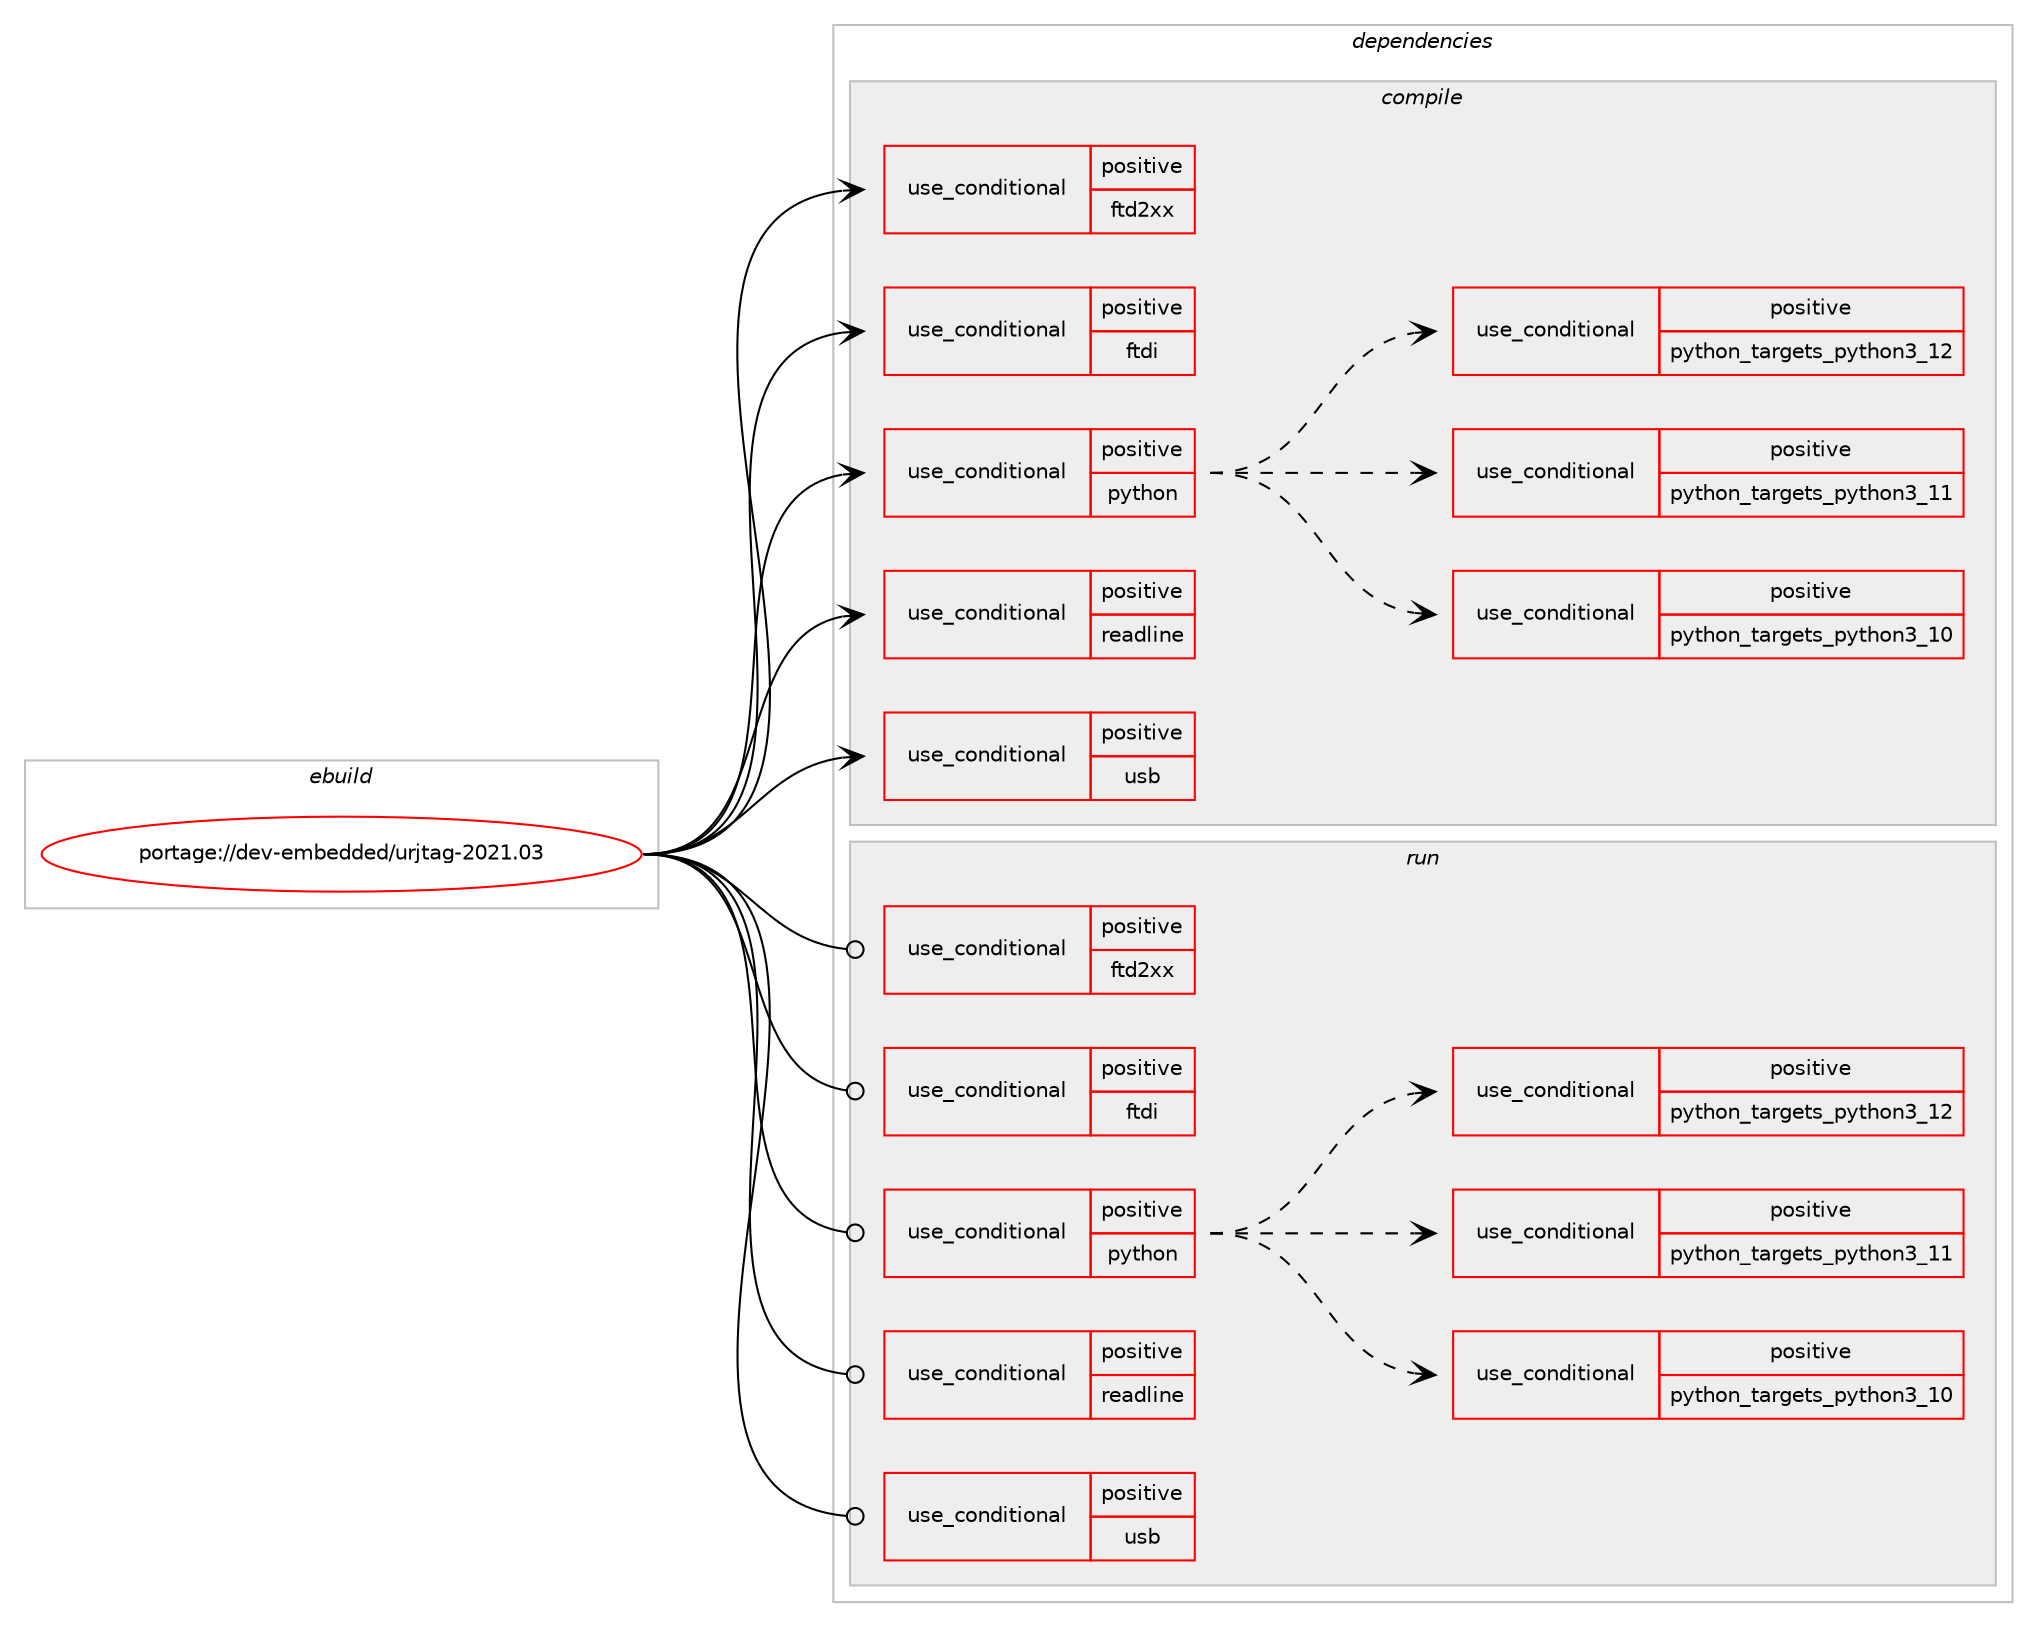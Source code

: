 digraph prolog {

# *************
# Graph options
# *************

newrank=true;
concentrate=true;
compound=true;
graph [rankdir=LR,fontname=Helvetica,fontsize=10,ranksep=1.5];#, ranksep=2.5, nodesep=0.2];
edge  [arrowhead=vee];
node  [fontname=Helvetica,fontsize=10];

# **********
# The ebuild
# **********

subgraph cluster_leftcol {
color=gray;
rank=same;
label=<<i>ebuild</i>>;
id [label="portage://dev-embedded/urjtag-2021.03", color=red, width=4, href="../dev-embedded/urjtag-2021.03.svg"];
}

# ****************
# The dependencies
# ****************

subgraph cluster_midcol {
color=gray;
label=<<i>dependencies</i>>;
subgraph cluster_compile {
fillcolor="#eeeeee";
style=filled;
label=<<i>compile</i>>;
subgraph cond18968 {
dependency33369 [label=<<TABLE BORDER="0" CELLBORDER="1" CELLSPACING="0" CELLPADDING="4"><TR><TD ROWSPAN="3" CELLPADDING="10">use_conditional</TD></TR><TR><TD>positive</TD></TR><TR><TD>ftd2xx</TD></TR></TABLE>>, shape=none, color=red];
# *** BEGIN UNKNOWN DEPENDENCY TYPE (TODO) ***
# dependency33369 -> package_dependency(portage://dev-embedded/urjtag-2021.03,install,no,dev-embedded,libftd2xx,none,[,,],[],[])
# *** END UNKNOWN DEPENDENCY TYPE (TODO) ***

}
id:e -> dependency33369:w [weight=20,style="solid",arrowhead="vee"];
subgraph cond18969 {
dependency33370 [label=<<TABLE BORDER="0" CELLBORDER="1" CELLSPACING="0" CELLPADDING="4"><TR><TD ROWSPAN="3" CELLPADDING="10">use_conditional</TD></TR><TR><TD>positive</TD></TR><TR><TD>ftdi</TD></TR></TABLE>>, shape=none, color=red];
# *** BEGIN UNKNOWN DEPENDENCY TYPE (TODO) ***
# dependency33370 -> package_dependency(portage://dev-embedded/urjtag-2021.03,install,no,dev-embedded,libftdi,none,[,,],[slot(1)],[])
# *** END UNKNOWN DEPENDENCY TYPE (TODO) ***

}
id:e -> dependency33370:w [weight=20,style="solid",arrowhead="vee"];
subgraph cond18970 {
dependency33371 [label=<<TABLE BORDER="0" CELLBORDER="1" CELLSPACING="0" CELLPADDING="4"><TR><TD ROWSPAN="3" CELLPADDING="10">use_conditional</TD></TR><TR><TD>positive</TD></TR><TR><TD>python</TD></TR></TABLE>>, shape=none, color=red];
subgraph cond18971 {
dependency33372 [label=<<TABLE BORDER="0" CELLBORDER="1" CELLSPACING="0" CELLPADDING="4"><TR><TD ROWSPAN="3" CELLPADDING="10">use_conditional</TD></TR><TR><TD>positive</TD></TR><TR><TD>python_targets_python3_10</TD></TR></TABLE>>, shape=none, color=red];
# *** BEGIN UNKNOWN DEPENDENCY TYPE (TODO) ***
# dependency33372 -> package_dependency(portage://dev-embedded/urjtag-2021.03,install,no,dev-lang,python,none,[,,],[slot(3.10)],[])
# *** END UNKNOWN DEPENDENCY TYPE (TODO) ***

}
dependency33371:e -> dependency33372:w [weight=20,style="dashed",arrowhead="vee"];
subgraph cond18972 {
dependency33373 [label=<<TABLE BORDER="0" CELLBORDER="1" CELLSPACING="0" CELLPADDING="4"><TR><TD ROWSPAN="3" CELLPADDING="10">use_conditional</TD></TR><TR><TD>positive</TD></TR><TR><TD>python_targets_python3_11</TD></TR></TABLE>>, shape=none, color=red];
# *** BEGIN UNKNOWN DEPENDENCY TYPE (TODO) ***
# dependency33373 -> package_dependency(portage://dev-embedded/urjtag-2021.03,install,no,dev-lang,python,none,[,,],[slot(3.11)],[])
# *** END UNKNOWN DEPENDENCY TYPE (TODO) ***

}
dependency33371:e -> dependency33373:w [weight=20,style="dashed",arrowhead="vee"];
subgraph cond18973 {
dependency33374 [label=<<TABLE BORDER="0" CELLBORDER="1" CELLSPACING="0" CELLPADDING="4"><TR><TD ROWSPAN="3" CELLPADDING="10">use_conditional</TD></TR><TR><TD>positive</TD></TR><TR><TD>python_targets_python3_12</TD></TR></TABLE>>, shape=none, color=red];
# *** BEGIN UNKNOWN DEPENDENCY TYPE (TODO) ***
# dependency33374 -> package_dependency(portage://dev-embedded/urjtag-2021.03,install,no,dev-lang,python,none,[,,],[slot(3.12)],[])
# *** END UNKNOWN DEPENDENCY TYPE (TODO) ***

}
dependency33371:e -> dependency33374:w [weight=20,style="dashed",arrowhead="vee"];
}
id:e -> dependency33371:w [weight=20,style="solid",arrowhead="vee"];
subgraph cond18974 {
dependency33375 [label=<<TABLE BORDER="0" CELLBORDER="1" CELLSPACING="0" CELLPADDING="4"><TR><TD ROWSPAN="3" CELLPADDING="10">use_conditional</TD></TR><TR><TD>positive</TD></TR><TR><TD>readline</TD></TR></TABLE>>, shape=none, color=red];
# *** BEGIN UNKNOWN DEPENDENCY TYPE (TODO) ***
# dependency33375 -> package_dependency(portage://dev-embedded/urjtag-2021.03,install,no,sys-libs,readline,none,[,,],any_same_slot,[])
# *** END UNKNOWN DEPENDENCY TYPE (TODO) ***

}
id:e -> dependency33375:w [weight=20,style="solid",arrowhead="vee"];
subgraph cond18975 {
dependency33376 [label=<<TABLE BORDER="0" CELLBORDER="1" CELLSPACING="0" CELLPADDING="4"><TR><TD ROWSPAN="3" CELLPADDING="10">use_conditional</TD></TR><TR><TD>positive</TD></TR><TR><TD>usb</TD></TR></TABLE>>, shape=none, color=red];
# *** BEGIN UNKNOWN DEPENDENCY TYPE (TODO) ***
# dependency33376 -> package_dependency(portage://dev-embedded/urjtag-2021.03,install,no,virtual,libusb,none,[,,],[slot(1)],[])
# *** END UNKNOWN DEPENDENCY TYPE (TODO) ***

}
id:e -> dependency33376:w [weight=20,style="solid",arrowhead="vee"];
}
subgraph cluster_compileandrun {
fillcolor="#eeeeee";
style=filled;
label=<<i>compile and run</i>>;
}
subgraph cluster_run {
fillcolor="#eeeeee";
style=filled;
label=<<i>run</i>>;
subgraph cond18976 {
dependency33377 [label=<<TABLE BORDER="0" CELLBORDER="1" CELLSPACING="0" CELLPADDING="4"><TR><TD ROWSPAN="3" CELLPADDING="10">use_conditional</TD></TR><TR><TD>positive</TD></TR><TR><TD>ftd2xx</TD></TR></TABLE>>, shape=none, color=red];
# *** BEGIN UNKNOWN DEPENDENCY TYPE (TODO) ***
# dependency33377 -> package_dependency(portage://dev-embedded/urjtag-2021.03,run,no,dev-embedded,libftd2xx,none,[,,],[],[])
# *** END UNKNOWN DEPENDENCY TYPE (TODO) ***

}
id:e -> dependency33377:w [weight=20,style="solid",arrowhead="odot"];
subgraph cond18977 {
dependency33378 [label=<<TABLE BORDER="0" CELLBORDER="1" CELLSPACING="0" CELLPADDING="4"><TR><TD ROWSPAN="3" CELLPADDING="10">use_conditional</TD></TR><TR><TD>positive</TD></TR><TR><TD>ftdi</TD></TR></TABLE>>, shape=none, color=red];
# *** BEGIN UNKNOWN DEPENDENCY TYPE (TODO) ***
# dependency33378 -> package_dependency(portage://dev-embedded/urjtag-2021.03,run,no,dev-embedded,libftdi,none,[,,],[slot(1)],[])
# *** END UNKNOWN DEPENDENCY TYPE (TODO) ***

}
id:e -> dependency33378:w [weight=20,style="solid",arrowhead="odot"];
subgraph cond18978 {
dependency33379 [label=<<TABLE BORDER="0" CELLBORDER="1" CELLSPACING="0" CELLPADDING="4"><TR><TD ROWSPAN="3" CELLPADDING="10">use_conditional</TD></TR><TR><TD>positive</TD></TR><TR><TD>python</TD></TR></TABLE>>, shape=none, color=red];
subgraph cond18979 {
dependency33380 [label=<<TABLE BORDER="0" CELLBORDER="1" CELLSPACING="0" CELLPADDING="4"><TR><TD ROWSPAN="3" CELLPADDING="10">use_conditional</TD></TR><TR><TD>positive</TD></TR><TR><TD>python_targets_python3_10</TD></TR></TABLE>>, shape=none, color=red];
# *** BEGIN UNKNOWN DEPENDENCY TYPE (TODO) ***
# dependency33380 -> package_dependency(portage://dev-embedded/urjtag-2021.03,run,no,dev-lang,python,none,[,,],[slot(3.10)],[])
# *** END UNKNOWN DEPENDENCY TYPE (TODO) ***

}
dependency33379:e -> dependency33380:w [weight=20,style="dashed",arrowhead="vee"];
subgraph cond18980 {
dependency33381 [label=<<TABLE BORDER="0" CELLBORDER="1" CELLSPACING="0" CELLPADDING="4"><TR><TD ROWSPAN="3" CELLPADDING="10">use_conditional</TD></TR><TR><TD>positive</TD></TR><TR><TD>python_targets_python3_11</TD></TR></TABLE>>, shape=none, color=red];
# *** BEGIN UNKNOWN DEPENDENCY TYPE (TODO) ***
# dependency33381 -> package_dependency(portage://dev-embedded/urjtag-2021.03,run,no,dev-lang,python,none,[,,],[slot(3.11)],[])
# *** END UNKNOWN DEPENDENCY TYPE (TODO) ***

}
dependency33379:e -> dependency33381:w [weight=20,style="dashed",arrowhead="vee"];
subgraph cond18981 {
dependency33382 [label=<<TABLE BORDER="0" CELLBORDER="1" CELLSPACING="0" CELLPADDING="4"><TR><TD ROWSPAN="3" CELLPADDING="10">use_conditional</TD></TR><TR><TD>positive</TD></TR><TR><TD>python_targets_python3_12</TD></TR></TABLE>>, shape=none, color=red];
# *** BEGIN UNKNOWN DEPENDENCY TYPE (TODO) ***
# dependency33382 -> package_dependency(portage://dev-embedded/urjtag-2021.03,run,no,dev-lang,python,none,[,,],[slot(3.12)],[])
# *** END UNKNOWN DEPENDENCY TYPE (TODO) ***

}
dependency33379:e -> dependency33382:w [weight=20,style="dashed",arrowhead="vee"];
}
id:e -> dependency33379:w [weight=20,style="solid",arrowhead="odot"];
subgraph cond18982 {
dependency33383 [label=<<TABLE BORDER="0" CELLBORDER="1" CELLSPACING="0" CELLPADDING="4"><TR><TD ROWSPAN="3" CELLPADDING="10">use_conditional</TD></TR><TR><TD>positive</TD></TR><TR><TD>readline</TD></TR></TABLE>>, shape=none, color=red];
# *** BEGIN UNKNOWN DEPENDENCY TYPE (TODO) ***
# dependency33383 -> package_dependency(portage://dev-embedded/urjtag-2021.03,run,no,sys-libs,readline,none,[,,],any_same_slot,[])
# *** END UNKNOWN DEPENDENCY TYPE (TODO) ***

}
id:e -> dependency33383:w [weight=20,style="solid",arrowhead="odot"];
subgraph cond18983 {
dependency33384 [label=<<TABLE BORDER="0" CELLBORDER="1" CELLSPACING="0" CELLPADDING="4"><TR><TD ROWSPAN="3" CELLPADDING="10">use_conditional</TD></TR><TR><TD>positive</TD></TR><TR><TD>usb</TD></TR></TABLE>>, shape=none, color=red];
# *** BEGIN UNKNOWN DEPENDENCY TYPE (TODO) ***
# dependency33384 -> package_dependency(portage://dev-embedded/urjtag-2021.03,run,no,virtual,libusb,none,[,,],[slot(1)],[])
# *** END UNKNOWN DEPENDENCY TYPE (TODO) ***

}
id:e -> dependency33384:w [weight=20,style="solid",arrowhead="odot"];
}
}

# **************
# The candidates
# **************

subgraph cluster_choices {
rank=same;
color=gray;
label=<<i>candidates</i>>;

}

}
